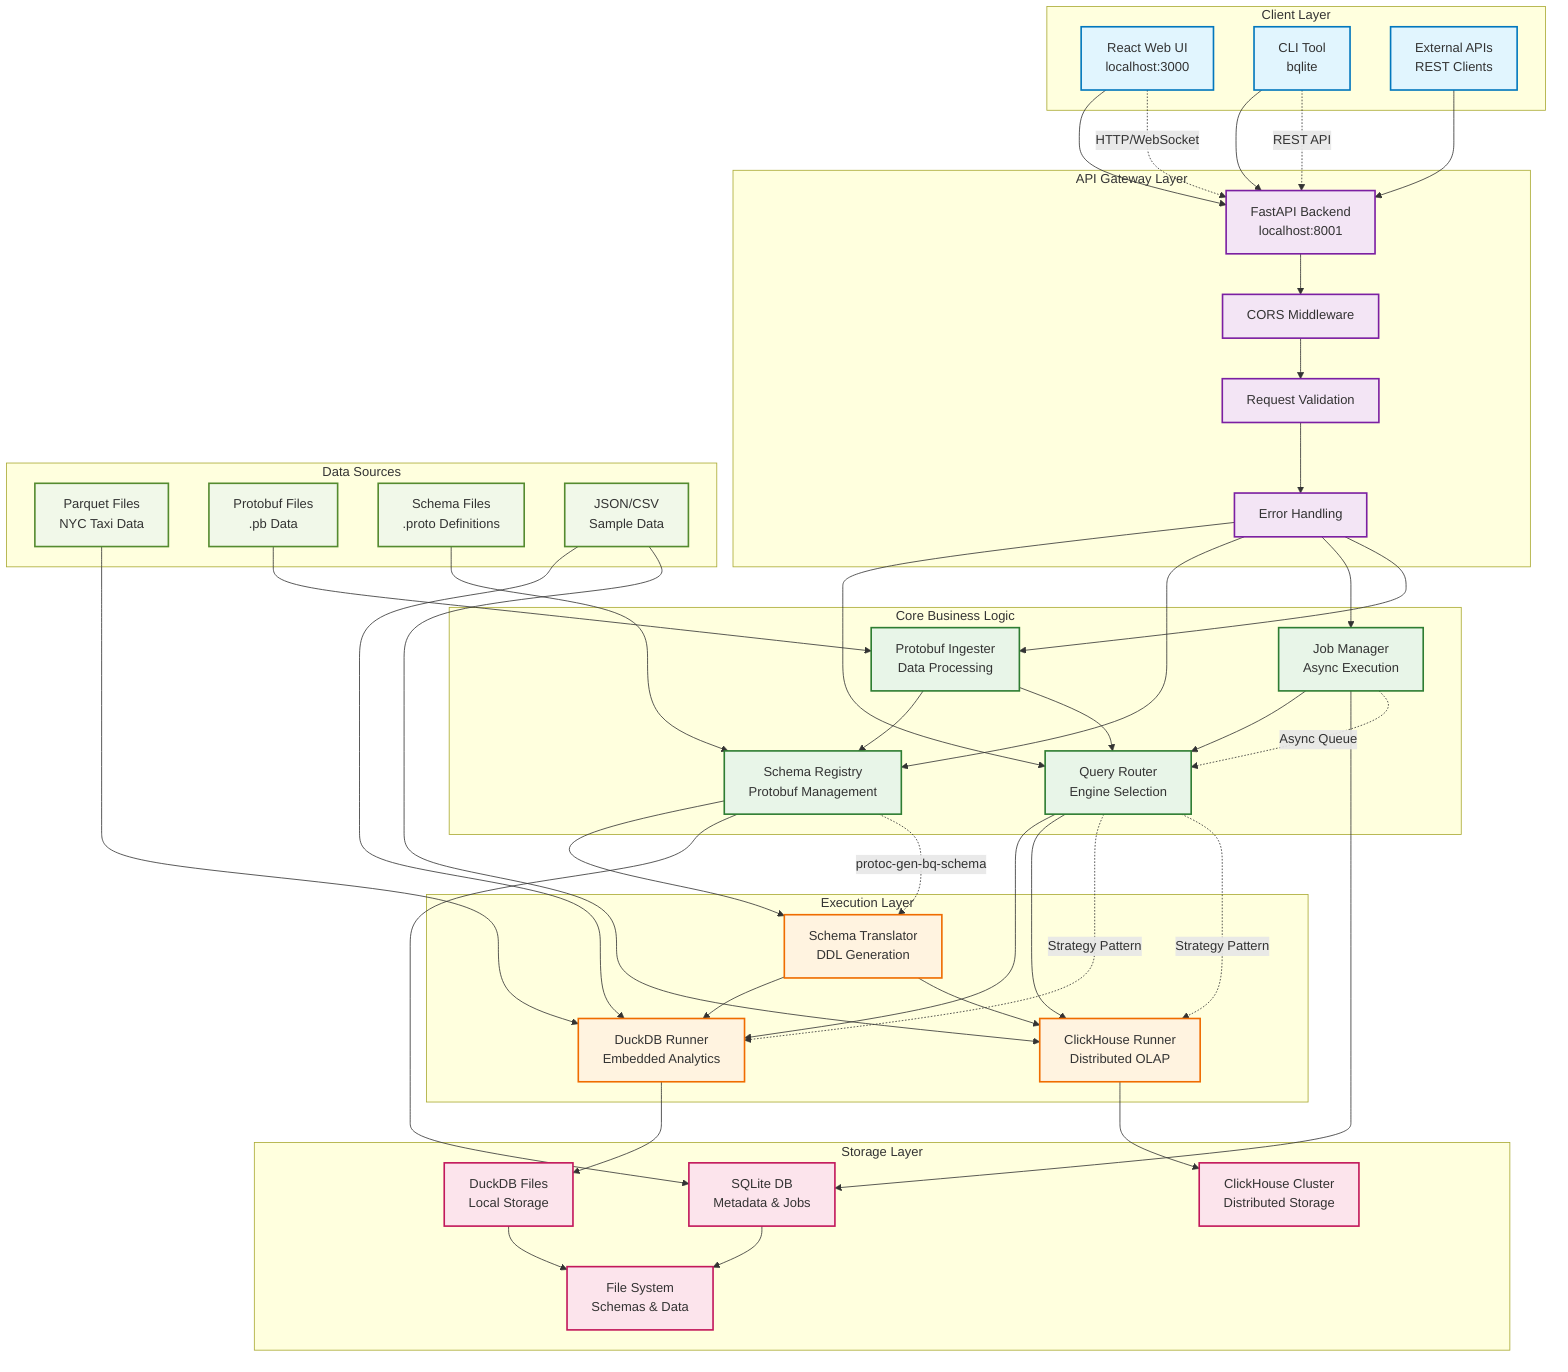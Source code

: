 graph TB
    subgraph "Client Layer"
        A[React Web UI<br/>localhost:3000]
        B[CLI Tool<br/>bqlite]
        C[External APIs<br/>REST Clients]
    end
    
    subgraph "API Gateway Layer"
        D[FastAPI Backend<br/>localhost:8001]
        E[CORS Middleware]
        F[Request Validation]
        G[Error Handling]
    end
    
    subgraph "Core Business Logic"
        H[Query Router<br/>Engine Selection]
        I[Schema Registry<br/>Protobuf Management]
        J[Job Manager<br/>Async Execution]
        K[Protobuf Ingester<br/>Data Processing]
    end
    
    subgraph "Execution Layer"
        L[DuckDB Runner<br/>Embedded Analytics]
        M[ClickHouse Runner<br/>Distributed OLAP]
        N[Schema Translator<br/>DDL Generation]
    end
    
    subgraph "Storage Layer"
        O[DuckDB Files<br/>Local Storage]
        P[ClickHouse Cluster<br/>Distributed Storage]
        Q[SQLite DB<br/>Metadata & Jobs]
        R[File System<br/>Schemas & Data]
    end
    
    subgraph "Data Sources"
        S[Parquet Files<br/>NYC Taxi Data]
        T[Protobuf Files<br/>.pb Data]
        U[Schema Files<br/>.proto Definitions]
        V[JSON/CSV<br/>Sample Data]
    end
    
    %% Client to API connections
    A --> D
    B --> D
    C --> D
    
    %% API Gateway processing
    D --> E
    E --> F
    F --> G
    G --> H
    G --> I
    G --> J
    G --> K
    
    %% Business logic interactions
    H --> L
    H --> M
    I --> N
    J --> H
    K --> I
    K --> H
    
    %% Execution to storage
    L --> O
    M --> P
    N --> L
    N --> M
    I --> Q
    J --> Q
    
    %% Data source connections
    S --> L
    T --> K
    U --> I
    V --> L
    V --> M
    
    %% Storage interconnections
    Q --> R
    O --> R
    
    %% Styling for better visualization
    classDef clientLayer fill:#e1f5fe,stroke:#0277bd,stroke-width:2px
    classDef apiLayer fill:#f3e5f5,stroke:#7b1fa2,stroke-width:2px
    classDef businessLayer fill:#e8f5e8,stroke:#2e7d32,stroke-width:2px
    classDef executionLayer fill:#fff3e0,stroke:#ef6c00,stroke-width:2px
    classDef storageLayer fill:#fce4ec,stroke:#c2185b,stroke-width:2px
    classDef dataLayer fill:#f1f8e9,stroke:#558b2f,stroke-width:2px
    
    class A,B,C clientLayer
    class D,E,F,G apiLayer
    class H,I,J,K businessLayer
    class L,M,N executionLayer
    class O,P,Q,R storageLayer
    class S,T,U,V dataLayer
    
    %% Additional annotations
    A -.->|HTTP/WebSocket| D
    B -.->|REST API| D
    H -.->|Strategy Pattern| L
    H -.->|Strategy Pattern| M
    I -.->|protoc-gen-bq-schema| N
    J -.->|Async Queue| H